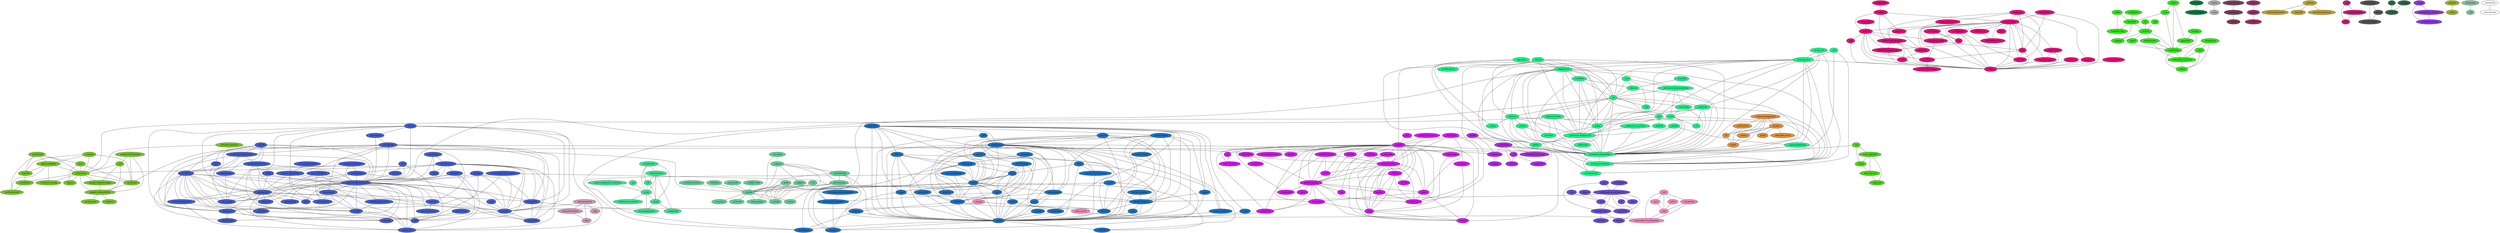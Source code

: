 /* Created by igraph 0.7.1 */
graph {
  0 [
    fillcolor="#71C71C"
    name="_resilience-testing"
    label="_resilience-testing"
    style=filled
    community=11
  ];
  1 [
    fillcolor="#12F684"
    name=_environments
    label=_environments
    style=filled
    community=1
  ];
  2 [
    fillcolor="#25ED09"
    name=_nagios
    label=_nagios
    style=filled
    community=3
  ];
  3 [
    fillcolor="#12F684"
    name="_continuous-delivery"
    label="_continuous-delivery"
    style=filled
    community=1
  ];
  4 [
    fillcolor="#1C71C7"
    name=_permissions
    label=_permissions
    style=filled
    community=2
  ];
  5 [
    fillcolor="#1C71C7"
    name=_composer
    label=_composer
    style=filled
    community=2
  ];
  6 [
    fillcolor="#DA12F5"
    name="_code-coverage"
    label="_code-coverage"
    style=filled
    community=22
  ];
  7 [
    fillcolor="#B425EC"
    name=_tomcat
    label=_tomcat
    style=filled
    community=18
  ];
  8 [
    fillcolor="#425ED0"
    name=_runit
    label=_runit
    style=filled
    community=6
  ];
  9 [
    fillcolor="#097B42"
    name="_vmware-fusion"
    label="_vmware-fusion"
    style=filled
    community=0
  ];
  10 [
    fillcolor="#684BD9"
    name=_linting
    label=_linting
    style=filled
    community=10
  ];
  11 [
    fillcolor="#425ED0"
    name="_aws-iam"
    label="_aws-iam"
    style=filled
    community=6
  ];
  12 [
    fillcolor="#1C71C7"
    name=_scalability
    label=_scalability
    style=filled
    community=2
  ];
  13 [
    fillcolor="#425ED0"
    name=_serverless
    label=_serverless
    style=filled
    community=6
  ];
  14 [
    fillcolor="#425ED0"
    name=_autoscaling
    label=_autoscaling
    style=filled
    community=6
  ];
  15 [
    fillcolor="#ED097A"
    name=_culture
    label=_culture
    style=filled
    community=24
  ];
  16 [
    fillcolor="#097B42"
    name=_vmware
    label=_vmware
    style=filled
    community=0
  ];
  17 [
    fillcolor="#D097B3"
    name=_data
    label=_data
    style=filled
    community=21
  ];
  18 [
    fillcolor="#DA12F5"
    name=_mainframe
    label=_mainframe
    style=filled
    community=22
  ];
  19 [
    fillcolor="#B425EC"
    name=_chatops
    label=_chatops
    style=filled
    community=18
  ];
  20 [
    fillcolor="#ED097A"
    name=_agile
    label=_agile
    style=filled
    community=24
  ];
  21 [
    fillcolor="#684BD9"
    name=_f5
    label=_f5
    style=filled
    community=10
  ];
  22 [
    fillcolor="#AAAAAA"
    name=_etcd
    label=_etcd
    style=filled
    community=17
  ];
  23 [
    fillcolor="#12F684"
    name="_git-hooks"
    label="_git-hooks"
    style=filled
    community=1
  ];
  24 [
    fillcolor="#425ED0"
    name=_security
    label=_security
    style=filled
    community=6
  ];
  25 [
    fillcolor="#7B425E"
    name=_grafana
    label=_grafana
    style=filled
    community=12
  ];
  26 [
    fillcolor="#5ED097"
    name=_testing
    label=_testing
    style=filled
    community=9
  ];
  27 [
    fillcolor="#A12F67"
    name=_virtualenv
    label=_virtualenv
    style=filled
    community=16
  ];
  28 [
    fillcolor="#DA12F5"
    name=_go
    label=_go
    style=filled
    community=22
  ];
  29 [
    fillcolor="#71C71C"
    name="_hashicorp-vault"
    label="_hashicorp-vault"
    style=filled
    community=11
  ];
  30 [
    fillcolor="#12F684"
    name=_risk
    label=_risk
    style=filled
    community=1
  ];
  31 [
    fillcolor="#1C71C7"
    name=_docker
    label=_docker
    style=filled
    community=2
  ];
  32 [
    fillcolor="#684BD9"
    name="_four-eyes"
    label="_four-eyes"
    style=filled
    community=10
  ];
  33 [
    fillcolor="#4BDA12"
    name=_appveyor
    label=_appveyor
    style=filled
    community=7
  ];
  34 [
    fillcolor="#71C71C"
    name=_installation
    label=_installation
    style=filled
    community=11
  ];
  35 [
    fillcolor="#425ED0"
    name="_cloud-init"
    label="_cloud-init"
    style=filled
    community=6
  ];
  36 [
    fillcolor="#71C71C"
    name="_google-apps"
    label="_google-apps"
    style=filled
    community=11
  ];
  37 [
    fillcolor="#25ED09"
    name=_speed
    label=_speed
    style=filled
    community=3
  ];
  38 [
    fillcolor="#12F684"
    name=_android
    label=_android
    style=filled
    community=1
  ];
  39 [
    fillcolor="#684BD9"
    name=_configuration
    label=_configuration
    style=filled
    community=10
  ];
  40 [
    fillcolor="#425ED0"
    name="_amazon-kms"
    label="_amazon-kms"
    style=filled
    community=6
  ];
  41 [
    fillcolor="#DA12F5"
    name=_jenkinsfile
    label=_jenkinsfile
    style=filled
    community=22
  ];
  42 [
    fillcolor="#38E38E"
    name=_complexity
    label=_complexity
    style=filled
    community=5
  ];
  43 [
    fillcolor="#12F684"
    name="_continuous-integration"
    label="_continuous-integration"
    style=filled
    community=1
  ];
  44 [
    fillcolor="#DA12F5"
    name=_codefresh
    label=_codefresh
    style=filled
    community=22
  ];
  45 [
    fillcolor="#E38E38"
    name=_builds
    label=_builds
    style=filled
    community=23
  ];
  46 [
    fillcolor="#425ED0"
    name="_amazon-s3"
    label="_amazon-s3"
    style=filled
    community=6
  ];
  47 [
    fillcolor="#425ED0"
    name=_http
    label=_http
    style=filled
    community=6
  ];
  48 [
    fillcolor="#1C71C7"
    name=_teamcity
    label=_teamcity
    style=filled
    community=2
  ];
  49 [
    fillcolor="#38E38E"
    name="_key-management"
    label="_key-management"
    style=filled
    community=5
  ];
  50 [
    fillcolor="#71C71C"
    name="_jenkins-x"
    label="_jenkins-x"
    style=filled
    community=11
  ];
  51 [
    fillcolor="#E38E38"
    name=_release
    label=_release
    style=filled
    community=23
  ];
  52 [
    fillcolor="#71C71C"
    name=_upgrade
    label=_upgrade
    style=filled
    community=11
  ];
  53 [
    fillcolor="#38E38E"
    name="_platform-as-a-service"
    label="_platform-as-a-service"
    style=filled
    community=5
  ];
  54 [
    fillcolor="#425ED0"
    name="_active-directory"
    label="_active-directory"
    style=filled
    community=6
  ];
  55 [
    fillcolor="#1C71C7"
    name=_dockerhub
    label=_dockerhub
    style=filled
    community=2
  ];
  56 [
    fillcolor="#ED097A"
    name=_practices
    label=_practices
    style=filled
    community=24
  ];
  57 [
    fillcolor="#425ED0"
    name="_amazon-ecs"
    label="_amazon-ecs"
    style=filled
    community=6
  ];
  58 [
    fillcolor="#12F684"
    name=_dotnet
    label=_dotnet
    style=filled
    community=1
  ];
  59 [
    fillcolor="#DA12F5"
    name=_integration
    label=_integration
    style=filled
    community=22
  ];
  60 [
    fillcolor="#BDA12E"
    name="_control-framework"
    label="_control-framework"
    style=filled
    community=19
  ];
  61 [
    fillcolor="#425ED0"
    name=_dns
    label=_dns
    style=filled
    community=6
  ];
  62 [
    fillcolor="#12F684"
    name="_capacity-planning"
    label="_capacity-planning"
    style=filled
    community=1
  ];
  63 [
    fillcolor="#38E38E"
    name=_cloud
    label=_cloud
    style=filled
    community=5
  ];
  64 [
    fillcolor="#C71C71"
    name=_ant
    label=_ant
    style=filled
    community=20
  ];
  65 [
    fillcolor="#5ED097"
    name=_structure
    label=_structure
    style=filled
    community=9
  ];
  66 [
    fillcolor="#1C71C7"
    name=_dtap
    label=_dtap
    style=filled
    community=2
  ];
  67 [
    fillcolor="#1C71C7"
    name="_environment-variables"
    label="_environment-variables"
    style=filled
    community=2
  ];
  68 [
    fillcolor="#1C71C7"
    name=_firewall
    label=_firewall
    style=filled
    community=2
  ];
  69 [
    fillcolor="#F684BC"
    name="_dependency-management"
    label="_dependency-management"
    style=filled
    community=25
  ];
  70 [
    fillcolor="#1C71C7"
    name=_windows
    label=_windows
    style=filled
    community=2
  ];
  71 [
    fillcolor="#1C71C7"
    name="_docker-compose"
    label="_docker-compose"
    style=filled
    community=2
  ];
  72 [
    fillcolor="#B425EC"
    name="_oracle-jdk"
    label="_oracle-jdk"
    style=filled
    community=18
  ];
  73 [
    fillcolor="#38E38E"
    name=_azure
    label=_azure
    style=filled
    community=5
  ];
  74 [
    fillcolor="#12F684"
    name="_continuous-deployment"
    label="_continuous-deployment"
    style=filled
    community=1
  ];
  75 [
    fillcolor="#25ED09"
    name="_network-monitoring"
    label="_network-monitoring"
    style=filled
    community=3
  ];
  76 [
    fillcolor="#71C71C"
    name="_google-cloud-platform"
    label="_google-cloud-platform"
    style=filled
    community=11
  ];
  77 [
    fillcolor="#425ED0"
    name="_post-mortem"
    label="_post-mortem"
    style=filled
    community=6
  ];
  78 [
    fillcolor="#425ED0"
    name="_amazon-ebs"
    label="_amazon-ebs"
    style=filled
    community=6
  ];
  79 [
    fillcolor="#5ED097"
    name=_molecule
    label=_molecule
    style=filled
    community=9
  ];
  80 [
    fillcolor="#12F684"
    name=_circleci
    label=_circleci
    style=filled
    community=1
  ];
  81 [
    fillcolor="#12F684"
    name=_vcs
    label=_vcs
    style=filled
    community=1
  ];
  82 [
    fillcolor="#684BD9"
    name=_capistrano
    label=_capistrano
    style=filled
    community=10
  ];
  83 [
    fillcolor="#425ED0"
    name="_aws-elb"
    label="_aws-elb"
    style=filled
    community=6
  ];
  84 [
    fillcolor="#425ED0"
    name=_encryption
    label=_encryption
    style=filled
    community=6
  ];
  85 [
    fillcolor="#ED097A"
    name=_titus
    label=_titus
    style=filled
    community=24
  ];
  86 [
    fillcolor="#ED097A"
    name="_secret-management"
    label="_secret-management"
    style=filled
    community=24
  ];
  87 [
    fillcolor="#DA12F5"
    name=_maven
    label=_maven
    style=filled
    community=22
  ];
  88 [
    fillcolor="#425ED0"
    name="_distributed-systems"
    label="_distributed-systems"
    style=filled
    community=6
  ];
  89 [
    fillcolor="#555555"
    name="_feature-toggles"
    label="_feature-toggles"
    style=filled
    community=8
  ];
  90 [
    fillcolor="#71C71C"
    name=_databases
    label=_databases
    style=filled
    community=11
  ];
  91 [
    fillcolor="#684BD9"
    name=_chef
    label=_chef
    style=filled
    community=10
  ];
  92 [
    fillcolor="#5ED097"
    name=_centos
    label=_centos
    style=filled
    community=9
  ];
  93 [
    fillcolor="#25ED09"
    name=_monitoring
    label=_monitoring
    style=filled
    community=3
  ];
  94 [
    fillcolor="#2F684B"
    name=_certbot
    label=_certbot
    style=filled
    community=4
  ];
  95 [
    fillcolor="#684BD9"
    name=_nixos
    label=_nixos
    style=filled
    community=10
  ];
  96 [
    fillcolor="#38E38E"
    name=_sla
    label=_sla
    style=filled
    community=5
  ];
  97 [
    fillcolor="#ED097A"
    name="_human-resources"
    label="_human-resources"
    style=filled
    community=24
  ];
  98 [
    fillcolor="#DA12F5"
    name=_sensu
    label=_sensu
    style=filled
    community=22
  ];
  99 [
    fillcolor="#425ED0"
    name="_dns-hosting"
    label="_dns-hosting"
    style=filled
    community=6
  ];
  100 [
    fillcolor="#4BDA12"
    name="_azure-devops"
    label="_azure-devops"
    style=filled
    community=7
  ];
  101 [
    fillcolor="#25ED09"
    name=_performance
    label=_performance
    style=filled
    community=3
  ];
  102 [
    fillcolor="#425ED0"
    name="_aws-vpc"
    label="_aws-vpc"
    style=filled
    community=6
  ];
  103 [
    fillcolor="#1C71C7"
    name=_orchestration
    label=_orchestration
    style=filled
    community=2
  ];
  104 [
    fillcolor="#DA12F5"
    name=_java
    label=_java
    style=filled
    community=22
  ];
  105 [
    fillcolor="#425ED0"
    name=_openstack
    label=_openstack
    style=filled
    community=6
  ];
  106 [
    fillcolor="#5ED097"
    name="_rspec-puppet"
    label="_rspec-puppet"
    style=filled
    community=9
  ];
  107 [
    fillcolor="#25ED09"
    name=_logging
    label=_logging
    style=filled
    community=3
  ];
  108 [
    fillcolor="#5ED097"
    name=_ansible
    label=_ansible
    style=filled
    community=9
  ];
  109 [
    fillcolor="#425ED0"
    name="_amazon-sqs"
    label="_amazon-sqs"
    style=filled
    community=6
  ];
  110 [
    fillcolor="#5ED097"
    name=_provisioning
    label=_provisioning
    style=filled
    community=9
  ];
  111 [
    fillcolor="#555555"
    name=_flask
    label=_flask
    style=filled
    community=8
  ];
  112 [
    fillcolor="#25ED09"
    name=_metrics
    label=_metrics
    style=filled
    community=3
  ];
  113 [
    fillcolor="#B425EC"
    name=_api
    label=_api
    style=filled
    community=18
  ];
  114 [
    fillcolor="#ED097A"
    name=_sysadmin
    label=_sysadmin
    style=filled
    community=24
  ];
  115 [
    fillcolor="#5ED097"
    name=_virtualization
    label=_virtualization
    style=filled
    community=9
  ];
  116 [
    fillcolor="#F684BC"
    name=_jinja
    label=_jinja
    style=filled
    community=25
  ];
  117 [
    fillcolor="#1C71C7"
    name="_disaster-recovery-plans"
    label="_disaster-recovery-plans"
    style=filled
    community=2
  ];
  118 [
    fillcolor="#ED097A"
    name=_documentation
    label=_documentation
    style=filled
    community=24
  ];
  119 [
    fillcolor="#1C71C7"
    name=_registry
    label=_registry
    style=filled
    community=2
  ];
  120 [
    fillcolor="#71C71C"
    name=_ingress
    label=_ingress
    style=filled
    community=11
  ];
  121 [
    fillcolor="#F684BC"
    name="_open-source"
    label="_open-source"
    style=filled
    community=25
  ];
  122 [
    fillcolor="#ED097A"
    name=_transformation
    label=_transformation
    style=filled
    community=24
  ];
  123 [
    fillcolor="#ED097A"
    name=_itil
    label=_itil
    style=filled
    community=24
  ];
  124 [
    fillcolor="#C71C71"
    name=_interoperability
    label=_interoperability
    style=filled
    community=20
  ];
  125 [
    fillcolor="#2F684B"
    name=_ssl
    label=_ssl
    style=filled
    community=4
  ];
  126 [
    fillcolor="#25ED09"
    name=_loadbalancing
    label=_loadbalancing
    style=filled
    community=3
  ];
  127 [
    fillcolor="#25ED09"
    name=_openshift
    label=_openshift
    style=filled
    community=3
  ];
  128 [
    fillcolor="#1C71C7"
    name=_bash
    label=_bash
    style=filled
    community=2
  ];
  129 [
    fillcolor="#DA12F5"
    name=_devsecops
    label=_devsecops
    style=filled
    community=22
  ];
  130 [
    fillcolor="#1C71C7"
    name=_make
    label=_make
    style=filled
    community=2
  ];
  131 [
    fillcolor="#1C71C7"
    name=_alpine
    label=_alpine
    style=filled
    community=2
  ];
  132 [
    fillcolor="#DA12F5"
    name=_nexus
    label=_nexus
    style=filled
    community=22
  ];
  133 [
    fillcolor="#8E38E3"
    name="_terraform-module"
    label="_terraform-module"
    style=filled
    community=14
  ];
  134 [
    fillcolor="#DA12F5"
    name=_subversion
    label=_subversion
    style=filled
    community=22
  ];
  135 [
    fillcolor="#12F684"
    name=_gitlab
    label=_gitlab
    style=filled
    community=1
  ];
  136 [
    fillcolor="#97B425"
    name=_elastic
    label=_elastic
    style=filled
    community=15
  ];
  137 [
    fillcolor="#1C71C7"
    name=_vpn
    label=_vpn
    style=filled
    community=2
  ];
  138 [
    fillcolor="#ED097A"
    name="_snowflake-server"
    label="_snowflake-server"
    style=filled
    community=24
  ];
  139 [
    fillcolor="#ED097A"
    name="_job-role"
    label="_job-role"
    style=filled
    community=24
  ];
  140 [
    fillcolor="#25ED09"
    name=_pagerduty
    label=_pagerduty
    style=filled
    community=3
  ];
  141 [
    fillcolor="#425ED0"
    name="_aws-cloudformation"
    label="_aws-cloudformation"
    style=filled
    community=6
  ];
  142 [
    fillcolor="#ED097A"
    name=_ops
    label=_ops
    style=filled
    community=24
  ];
  143 [
    fillcolor="#D097B3"
    name="_financial-services"
    label="_financial-services"
    style=filled
    community=21
  ];
  144 [
    fillcolor="#DA12F5"
    name="_cost-management"
    label="_cost-management"
    style=filled
    community=22
  ];
  145 [
    fillcolor="#84BDA0"
    name=_tdd
    label=_tdd
    style=filled
    community=13
  ];
  146 [
    fillcolor="#B425EC"
    name="_compatibility-testing"
    label="_compatibility-testing"
    style=filled
    community=18
  ];
  147 [
    fillcolor="#BDA12E"
    name=_checklist
    label=_checklist
    style=filled
    community=19
  ];
  148 [
    fillcolor="#A12F67"
    name=_python
    label=_python
    style=filled
    community=16
  ];
  149 [
    fillcolor="#425ED0"
    name="_amazon-ec2"
    label="_amazon-ec2"
    style=filled
    community=6
  ];
  150 [
    fillcolor="#5ED097"
    name=_puppet
    label=_puppet
    style=filled
    community=9
  ];
  151 [
    fillcolor="#25ED09"
    name=_cacti
    label=_cacti
    style=filled
    community=3
  ];
  152 [
    fillcolor="#38E38E"
    name=_infrastructure
    label=_infrastructure
    style=filled
    community=5
  ];
  153 [
    fillcolor="#DA12F5"
    name=_javascript
    label=_javascript
    style=filled
    community=22
  ];
  154 [
    fillcolor="#25ED09"
    name=_roi
    label=_roi
    style=filled
    community=3
  ];
  155 [
    fillcolor="#BDA12E"
    name="_the-phoenix-project"
    label="_the-phoenix-project"
    style=filled
    community=19
  ];
  156 [
    fillcolor="#71C71C"
    name="_google-compute-engine"
    label="_google-compute-engine"
    style=filled
    community=11
  ];
  157 [
    fillcolor="#5ED097"
    name="_ansible-vault"
    label="_ansible-vault"
    style=filled
    community=9
  ];
  158 [
    fillcolor="#25ED09"
    name=_training
    label=_training
    style=filled
    community=3
  ];
  159 [
    fillcolor="#DA12F5"
    name=_groovy
    label=_groovy
    style=filled
    community=22
  ];
  160 [
    fillcolor="#12F684"
    name=_eclipse
    label=_eclipse
    style=filled
    community=1
  ];
  161 [
    fillcolor="#12F684"
    name="_travis-ci"
    label="_travis-ci"
    style=filled
    community=1
  ];
  162 [
    fillcolor="#1C71C7"
    name=_networking
    label=_networking
    style=filled
    community=2
  ];
  163 [
    fillcolor="#425ED0"
    name="_amazon-web-services"
    label="_amazon-web-services"
    style=filled
    community=6
  ];
  164 [
    fillcolor="#12F684"
    name=_cicd
    label=_cicd
    style=filled
    community=1
  ];
  165 [
    fillcolor="#ED097A"
    name=_patterns
    label=_patterns
    style=filled
    community=24
  ];
  166 [
    fillcolor="#E38E38"
    name=_tfs
    label=_tfs
    style=filled
    community=23
  ];
  167 [
    fillcolor="#B425EC"
    name=_toolchain
    label=_toolchain
    style=filled
    community=18
  ];
  168 [
    fillcolor="#1C71C7"
    name=_powershell
    label=_powershell
    style=filled
    community=2
  ];
  169 [
    fillcolor="#425ED0"
    name=_bluegreen
    label=_bluegreen
    style=filled
    community=6
  ];
  170 [
    fillcolor="#425ED0"
    name=_startup
    label=_startup
    style=filled
    community=6
  ];
  171 [
    fillcolor="#4BDA12"
    name=_nuget
    label=_nuget
    style=filled
    community=7
  ];
  172 [
    fillcolor="#4BDA12"
    name="_azure-pipelines"
    label="_azure-pipelines"
    style=filled
    community=7
  ];
  173 [
    fillcolor="#425ED0"
    name="_role-based-access-control"
    label="_role-based-access-control"
    style=filled
    community=6
  ];
  174 [
    fillcolor="#555555"
    name="_feature-flags"
    label="_feature-flags"
    style=filled
    community=8
  ];
  175 [
    fillcolor="#5ED097"
    name=_vagrant
    label=_vagrant
    style=filled
    community=9
  ];
  176 [
    fillcolor="#684BD9"
    name="_configuration-management"
    label="_configuration-management"
    style=filled
    community=10
  ];
  177 [
    fillcolor="#425ED0"
    name="_amazon-ami"
    label="_amazon-ami"
    style=filled
    community=6
  ];
  178 [
    fillcolor="#1C71C7"
    name=_linux
    label=_linux
    style=filled
    community=2
  ];
  179 [
    fillcolor="#684BD9"
    name=_inspec
    label=_inspec
    style=filled
    community=10
  ];
  180 [
    fillcolor="#71C71C"
    name=_kubernetes
    label=_kubernetes
    style=filled
    community=11
  ];
  181 [
    fillcolor="#1C71C7"
    name=_nginx
    label=_nginx
    style=filled
    community=2
  ];
  182 [
    fillcolor="#1C71C7"
    name=_php
    label=_php
    style=filled
    community=2
  ];
  183 [
    fillcolor="#DA12F5"
    name=_jira
    label=_jira
    style=filled
    community=22
  ];
  184 [
    fillcolor="#1C71C7"
    name=_minikube
    label=_minikube
    style=filled
    community=2
  ];
  185 [
    fillcolor="#E38E38"
    name="_git-lfs"
    label="_git-lfs"
    style=filled
    community=23
  ];
  186 [
    fillcolor="#12F684"
    name="_ansible-galaxy"
    label="_ansible-galaxy"
    style=filled
    community=1
  ];
  187 [
    fillcolor="#DA12F5"
    name="_job-dsl"
    label="_job-dsl"
    style=filled
    community=22
  ];
  188 [
    fillcolor="#25ED09"
    name=_json
    label=_json
    style=filled
    community=3
  ];
  189 [
    fillcolor="#12F684"
    name=_drupal
    label=_drupal
    style=filled
    community=1
  ];
  190 [
    fillcolor="#425ED0"
    name="_load-balance"
    label="_load-balance"
    style=filled
    community=6
  ];
  191 [
    fillcolor="#DA12F5"
    name=_hudson
    label=_hudson
    style=filled
    community=22
  ];
  192 [
    fillcolor="#7B425E"
    name=_prometheus
    label=_prometheus
    style=filled
    community=12
  ];
  193 [
    fillcolor="#1C71C7"
    name="_development-environment"
    label="_development-environment"
    style=filled
    community=2
  ];
  194 [
    fillcolor="#ED097A"
    name="_software-engineering"
    label="_software-engineering"
    style=filled
    community=24
  ];
  195 [
    fillcolor="#84BDA0"
    name=_serverspec
    label=_serverspec
    style=filled
    community=13
  ];
  196 [
    fillcolor="#E38E38"
    name="_bitbucket-server"
    label="_bitbucket-server"
    style=filled
    community=23
  ];
  197 [
    fillcolor="#71C71C"
    name=_helm
    label=_helm
    style=filled
    community=11
  ];
  198 [
    fillcolor="#12F684"
    name=_versioning
    label=_versioning
    style=filled
    community=1
  ];
  199 [
    fillcolor="#425ED0"
    name=_billing
    label=_billing
    style=filled
    community=6
  ];
  200 [
    fillcolor="#DA12F5"
    name="_jenkins-plugins"
    label="_jenkins-plugins"
    style=filled
    community=22
  ];
  201 [
    fillcolor="#ED097A"
    name=_learning
    label=_learning
    style=filled
    community=24
  ];
  202 [
    fillcolor="#1C71C7"
    name="_shell-script"
    label="_shell-script"
    style=filled
    community=2
  ];
  203 [
    fillcolor="#1C71C7"
    name=_redis
    label=_redis
    style=filled
    community=2
  ];
  204 [
    fillcolor="#ED097A"
    name=_sre
    label=_sre
    style=filled
    community=24
  ];
  205 [
    fillcolor="#8E38E3"
    name="_terraform-workspace"
    label="_terraform-workspace"
    style=filled
    community=14
  ];
  206 [
    fillcolor="#ED097A"
    name="_operating-model"
    label="_operating-model"
    style=filled
    community=24
  ];
  207 [
    fillcolor="#F684BC"
    name=_images
    label=_images
    style=filled
    community=25
  ];
  208 [
    fillcolor="#12F684"
    name=_monorepo
    label=_monorepo
    style=filled
    community=1
  ];
  209 [
    fillcolor="#97B425"
    name=_logstash
    label=_logstash
    style=filled
    community=15
  ];
  210 [
    fillcolor="#1C71C7"
    name=_rproxy
    label=_rproxy
    style=filled
    community=2
  ];
  211 [
    fillcolor="#1C71C7"
    name="_docker-machine"
    label="_docker-machine"
    style=filled
    community=2
  ];
  212 [
    fillcolor="#12F684"
    name=_git
    label=_git
    style=filled
    community=1
  ];
  213 [
    fillcolor="#71C71C"
    name="_high-availability"
    label="_high-availability"
    style=filled
    community=11
  ];
  214 [
    fillcolor="#F684BC"
    name=_templating
    label=_templating
    style=filled
    community=25
  ];
  215 [
    fillcolor="#FFFFFF"
    name="_ibm-bluemix"
    label="_ibm-bluemix"
    style=filled
    community=26
  ];
  216 [
    fillcolor="#1C71C7"
    name="_apache-httpd"
    label="_apache-httpd"
    style=filled
    community=2
  ];
  217 [
    fillcolor="#A12F67"
    name=_rundeck
    label=_rundeck
    style=filled
    community=16
  ];
  218 [
    fillcolor="#12F684"
    name="_software-as-a-service"
    label="_software-as-a-service"
    style=filled
    community=1
  ];
  219 [
    fillcolor="#ED097A"
    name="_project-management"
    label="_project-management"
    style=filled
    community=24
  ];
  220 [
    fillcolor="#684BD9"
    name=_scalr
    label=_scalr
    style=filled
    community=10
  ];
  221 [
    fillcolor="#25ED09"
    name=_kafka
    label=_kafka
    style=filled
    community=3
  ];
  222 [
    fillcolor="#425ED0"
    name="_amazon-cloudwatch"
    label="_amazon-cloudwatch"
    style=filled
    community=6
  ];
  223 [
    fillcolor="#DA12F5"
    name=_jenkins2
    label=_jenkins2
    style=filled
    community=22
  ];
  224 [
    fillcolor="#AAAAAA"
    name=_cluster
    label=_cluster
    style=filled
    community=17
  ];
  225 [
    fillcolor="#ED097A"
    name=_methodology
    label=_methodology
    style=filled
    community=24
  ];
  226 [
    fillcolor="#DA12F5"
    name=_slack
    label=_slack
    style=filled
    community=22
  ];
  227 [
    fillcolor="#425ED0"
    name=_storage
    label=_storage
    style=filled
    community=6
  ];
  228 [
    fillcolor="#425ED0"
    name=_terraform
    label=_terraform
    style=filled
    community=6
  ];
  229 [
    fillcolor="#ED097A"
    name=_process
    label=_process
    style=filled
    community=24
  ];
  230 [
    fillcolor="#12F684"
    name=_regression
    label=_regression
    style=filled
    community=1
  ];
  231 [
    fillcolor="#425ED0"
    name=_gocd
    label=_gocd
    style=filled
    community=6
  ];
  232 [
    fillcolor="#5ED097"
    name=_virtualbox
    label=_virtualbox
    style=filled
    community=9
  ];
  233 [
    fillcolor="#5ED097"
    name=_ports
    label=_ports
    style=filled
    community=9
  ];
  234 [
    fillcolor="#F684BC"
    name=_pillar
    label=_pillar
    style=filled
    community=25
  ];
  235 [
    fillcolor="#12F684"
    name=_branch
    label=_branch
    style=filled
    community=1
  ];
  236 [
    fillcolor="#425ED0"
    name=_clair
    label=_clair
    style=filled
    community=6
  ];
  237 [
    fillcolor="#ED097A"
    name=_operations
    label=_operations
    style=filled
    community=24
  ];
  238 [
    fillcolor="#DA12F5"
    name="_jenkins-pipeline"
    label="_jenkins-pipeline"
    style=filled
    community=22
  ];
  239 [
    fillcolor="#DA12F5"
    name=_backup
    label=_backup
    style=filled
    community=22
  ];
  240 [
    fillcolor="#D097B3"
    name=_gdpr
    label=_gdpr
    style=filled
    community=21
  ];
  241 [
    fillcolor="#F684BC"
    name=_yaml
    label=_yaml
    style=filled
    community=25
  ];
  242 [
    fillcolor="#DA12F5"
    name=_bitbucket
    label=_bitbucket
    style=filled
    community=22
  ];
  243 [
    fillcolor="#425ED0"
    name="_immutable-servers"
    label="_immutable-servers"
    style=filled
    community=6
  ];
  244 [
    fillcolor="#ED097A"
    name=_conferences
    label=_conferences
    style=filled
    community=24
  ];
  245 [
    fillcolor="#B425EC"
    name=_automation
    label=_automation
    style=filled
    community=18
  ];
  246 [
    fillcolor="#DA12F5"
    name=_authentication
    label=_authentication
    style=filled
    community=22
  ];
  247 [
    fillcolor="#1C71C7"
    name="_user-namespaces"
    label="_user-namespaces"
    style=filled
    community=2
  ];
  248 [
    fillcolor="#25ED09"
    name=_comparison
    label=_comparison
    style=filled
    community=3
  ];
  249 [
    fillcolor="#684BD9"
    name=_zookeeper
    label=_zookeeper
    style=filled
    community=10
  ];
  250 [
    fillcolor="#BDA12E"
    name=_systems
    label=_systems
    style=filled
    community=19
  ];
  251 [
    fillcolor="#C71C71"
    name=_ivy
    label=_ivy
    style=filled
    community=20
  ];
  252 [
    fillcolor="#12F684"
    name="_software-recommendation"
    label="_software-recommendation"
    style=filled
    community=1
  ];
  253 [
    fillcolor="#25ED09"
    name=_statefulset
    label=_statefulset
    style=filled
    community=3
  ];
  254 [
    fillcolor="#E38E38"
    name=_artifacts
    label=_artifacts
    style=filled
    community=23
  ];
  255 [
    fillcolor="#12F684"
    name=_ios
    label=_ios
    style=filled
    community=1
  ];
  256 [
    fillcolor="#71C71C"
    name=_gcp
    label=_gcp
    style=filled
    community=11
  ];
  257 [
    fillcolor="#5ED097"
    name="_ansible-inventory"
    label="_ansible-inventory"
    style=filled
    community=9
  ];
  258 [
    fillcolor="#425ED0"
    name=_microservices
    label=_microservices
    style=filled
    community=6
  ];
  259 [
    fillcolor="#ED097A"
    name=_informality
    label=_informality
    style=filled
    community=24
  ];
  260 [
    fillcolor="#38E38E"
    name="_azure-webapp-for-containers"
    label="_azure-webapp-for-containers"
    style=filled
    community=5
  ];
  261 [
    fillcolor="#1C71C7"
    name="_docker-in-docker"
    label="_docker-in-docker"
    style=filled
    community=2
  ];
  262 [
    fillcolor="#71C71C"
    name="_google-cloud-storage"
    label="_google-cloud-storage"
    style=filled
    community=11
  ];
  263 [
    fillcolor="#38E38E"
    name=_architecture
    label=_architecture
    style=filled
    community=5
  ];
  264 [
    fillcolor="#425ED0"
    name=_ec2
    label=_ec2
    style=filled
    community=6
  ];
  265 [
    fillcolor="#2F684B"
    name=_gatling
    label=_gatling
    style=filled
    community=4
  ];
  266 [
    fillcolor="#DA12F5"
    name=_bamboo
    label=_bamboo
    style=filled
    community=22
  ];
  267 [
    fillcolor="#1C71C7"
    name="_node.js"
    label="_node.js"
    style=filled
    community=2
  ];
  268 [
    fillcolor="#12F684"
    name=_workflow
    label=_workflow
    style=filled
    community=1
  ];
  269 [
    fillcolor="#4BDA12"
    name=_vso
    label=_vso
    style=filled
    community=7
  ];
  270 [
    fillcolor="#D097B3"
    name="_data-protection"
    label="_data-protection"
    style=filled
    community=21
  ];
  271 [
    fillcolor="#1C71C7"
    name=_cache
    label=_cache
    style=filled
    community=2
  ];
  272 [
    fillcolor="#425ED0"
    name="_spring-boot"
    label="_spring-boot"
    style=filled
    community=6
  ];
  273 [
    fillcolor="#ED097A"
    name="_cattle-vs-pet"
    label="_cattle-vs-pet"
    style=filled
    community=24
  ];
  274 [
    fillcolor="#5ED097"
    name=_rabbitmq
    label=_rabbitmq
    style=filled
    community=9
  ];
  275 [
    fillcolor="#71C71C"
    name=_rancher
    label=_rancher
    style=filled
    community=11
  ];
  276 [
    fillcolor="#1C71C7"
    name=_servers
    label=_servers
    style=filled
    community=2
  ];
  277 [
    fillcolor="#DA12F5"
    name=_selenium
    label=_selenium
    style=filled
    community=22
  ];
  278 [
    fillcolor="#DA12F5"
    name=_jenkins
    label=_jenkins
    style=filled
    community=22
  ];
  279 [
    fillcolor="#71C71C"
    name="_bitbucket-pipelines"
    label="_bitbucket-pipelines"
    style=filled
    community=11
  ];
  280 [
    fillcolor="#DA12F5"
    name=_artifactory
    label=_artifactory
    style=filled
    community=22
  ];
  281 [
    fillcolor="#DA12F5"
    name=_npm
    label=_npm
    style=filled
    community=22
  ];
  282 [
    fillcolor="#12F684"
    name=_deployment
    label=_deployment
    style=filled
    community=1
  ];
  283 [
    fillcolor="#7B425E"
    name="_node-exporter"
    label="_node-exporter"
    style=filled
    community=12
  ];
  284 [
    fillcolor="#1C71C7"
    name=_containers
    label=_containers
    style=filled
    community=2
  ];
  285 [
    fillcolor="#5ED097"
    name=_passwords
    label=_passwords
    style=filled
    community=9
  ];
  286 [
    fillcolor="#1C71C7"
    name=_macos
    label=_macos
    style=filled
    community=2
  ];
  287 [
    fillcolor="#DA12F5"
    name="_jenkins-blueocean"
    label="_jenkins-blueocean"
    style=filled
    community=22
  ];
  288 [
    fillcolor="#E38E38"
    name=_notifications
    label=_notifications
    style=filled
    community=23
  ];
  289 [
    fillcolor="#1C71C7"
    name="_docker-swarm"
    label="_docker-swarm"
    style=filled
    community=2
  ];
  290 [
    fillcolor="#5ED097"
    name=_curl
    label=_curl
    style=filled
    community=9
  ];
  291 [
    fillcolor="#12F684"
    name="_gitlab-ci-runner"
    label="_gitlab-ci-runner"
    style=filled
    community=1
  ];
  292 [
    fillcolor="#12F684"
    name=_repository
    label=_repository
    style=filled
    community=1
  ];
  293 [
    fillcolor="#684BD9"
    name=_casc
    label=_casc
    style=filled
    community=10
  ];
  294 [
    fillcolor="#B425EC"
    name=_gradle
    label=_gradle
    style=filled
    community=18
  ];
  295 [
    fillcolor="#425ED0"
    name="_infrastructure-as-code"
    label="_infrastructure-as-code"
    style=filled
    community=6
  ];
  296 [
    fillcolor="#E38E38"
    name="_release-management"
    label="_release-management"
    style=filled
    community=23
  ];
  297 [
    fillcolor="#425ED0"
    name=_packer
    label=_packer
    style=filled
    community=6
  ];
  298 [
    fillcolor="#12F684"
    name="_build-pipeline"
    label="_build-pipeline"
    style=filled
    community=1
  ];
  299 [
    fillcolor="#25ED09"
    name=_consul
    label=_consul
    style=filled
    community=3
  ];
  300 [
    fillcolor="#1C71C7"
    name=_cassandra
    label=_cassandra
    style=filled
    community=2
  ];
  301 [
    fillcolor="#425ED0"
    name="_amazon-cloudfront"
    label="_amazon-cloudfront"
    style=filled
    community=6
  ];
  302 [
    fillcolor="#12F684"
    name=_github
    label=_github
    style=filled
    community=1
  ];
  303 [
    fillcolor="#425ED0"
    name="_amazon-guardduty"
    label="_amazon-guardduty"
    style=filled
    community=6
  ];
  304 [
    fillcolor="#25ED09"
    name=_kpi
    label=_kpi
    style=filled
    community=3
  ];
  305 [
    fillcolor="#ED097A"
    name=_terminology
    label=_terminology
    style=filled
    community=24
  ];
  306 [
    fillcolor="#425ED0"
    name="_aws-lambda"
    label="_aws-lambda"
    style=filled
    community=6
  ];
  307 [
    fillcolor="#8E38E3"
    name=_mysql
    label=_mysql
    style=filled
    community=14
  ];
  308 [
    fillcolor="#425ED0"
    name="_amazon-rds"
    label="_amazon-rds"
    style=filled
    community=6
  ];
  309 [
    fillcolor="#1C71C7"
    name=_k8s
    label=_k8s
    style=filled
    community=2
  ];
  310 [
    fillcolor="#F684BC"
    name=_salt
    label=_salt
    style=filled
    community=25
  ];
  311 [
    fillcolor="#38E38E"
    name=_sql
    label=_sql
    style=filled
    community=5
  ];
  312 [
    fillcolor="#ED097A"
    name=_analysis
    label=_analysis
    style=filled
    community=24
  ];
  313 [
    fillcolor="#71C71C"
    name=_postgresql
    label=_postgresql
    style=filled
    community=11
  ];
  314 [
    fillcolor="#ED097A"
    name="_team-role"
    label="_team-role"
    style=filled
    community=24
  ];
  315 [
    fillcolor="#1C71C7"
    name=_dockerfile
    label=_dockerfile
    style=filled
    community=2
  ];
  316 [
    fillcolor="#425ED0"
    name="_aws-cli"
    label="_aws-cli"
    style=filled
    community=6
  ];
  317 [
    fillcolor="#12F684"
    name="_circleci-2.0"
    label="_circleci-2.0"
    style=filled
    community=1
  ];
  318 [
    fillcolor="#FFFFFF"
    name=_openwhisk
    label=_openwhisk
    style=filled
    community=26
  ];
  319 [
    fillcolor="#12F684"
    name=_cdn
    label=_cdn
    style=filled
    community=1
  ];
  320 [
    fillcolor="#ED097A"
    name=_sonarqube
    label=_sonarqube
    style=filled
    community=24
  ];
  321 [
    fillcolor="#ED097A"
    name=_business
    label=_business
    style=filled
    community=24
  ];
  322 [
    fillcolor="#425ED0"
    name="_aws-codedeploy"
    label="_aws-codedeploy"
    style=filled
    community=6
  ];
  323 [
    fillcolor="#ED097A"
    name=_organization
    label=_organization
    style=filled
    community=24
  ];
  324 [
    fillcolor="#12F684"
    name=_waterfall
    label=_waterfall
    style=filled
    community=1
  ];
  325 [
    fillcolor="#12F684"
    name=_scm
    label=_scm
    style=filled
    community=1
  ];

  289 -- 103 [
    weight=1
  ];
  181 -- 31 [
    weight=8
  ];
  238 -- 226 [
    weight=1
  ];
  70 -- 48 [
    weight=2
  ];
  219 -- 20 [
    weight=1
  ];
  265 -- 94 [
    weight=1
  ];
  306 -- 43 [
    weight=1
  ];
  108 -- 79 [
    weight=2
  ];
  220 -- 91 [
    weight=1
  ];
  232 -- 108 [
    weight=1
  ];
  284 -- 211 [
    weight=1
  ];
  286 -- 71 [
    weight=1
  ];
  164 -- 81 [
    weight=1
  ];
  117 -- 31 [
    weight=1
  ];
  237 -- 15 [
    weight=1
  ];
  267 -- 71 [
    weight=1
  ];
  316 -- 222 [
    weight=1
  ];
  163 -- 40 [
    weight=1
  ];
  255 -- 43 [
    weight=3
  ];
  152 -- 96 [
    weight=3
  ];
  197 -- 120 [
    weight=1
  ];
  315 -- 4 [
    weight=1
  ];
  314 -- 139 [
    weight=1
  ];
  161 -- 80 [
    weight=1
  ];
  228 -- 11 [
    weight=1
  ];
  252 -- 212 [
    weight=1
  ];
  109 -- 83 [
    weight=1
  ];
  267 -- 181 [
    weight=1
  ];
  306 -- 24 [
    weight=2
  ];
  248 -- 151 [
    weight=1
  ];
  261 -- 31 [
    weight=5
  ];
  163 -- 14 [
    weight=7
  ];
  151 -- 2 [
    weight=1
  ];
  173 -- 11 [
    weight=1
  ];
  276 -- 31 [
    weight=2
  ];
  150 -- 106 [
    weight=1
  ];
  296 -- 166 [
    weight=3
  ];
  314 -- 201 [
    weight=1
  ];
  272 -- 163 [
    weight=3
  ];
  163 -- 46 [
    weight=16
  ];
  229 -- 194 [
    weight=1
  ];
  184 -- 70 [
    weight=2
  ];
  213 -- 180 [
    weight=2
  ];
  291 -- 43 [
    weight=3
  ];
  204 -- 114 [
    weight=1
  ];
  301 -- 163 [
    weight=3
  ];
  233 -- 26 [
    weight=1
  ];
  297 -- 163 [
    weight=2
  ];
  176 -- 10 [
    weight=1
  ];
  156 -- 76 [
    weight=5
  ];
  182 -- 67 [
    weight=1
  ];
  96 -- 73 [
    weight=1
  ];
  213 -- 0 [
    weight=1
  ];
  197 -- 180 [
    weight=8
  ];
  84 -- 13 [
    weight=1
  ];
  225 -- 206 [
    weight=1
  ];
  176 -- 71 [
    weight=1
  ];
  305 -- 139 [
    weight=2
  ];
  312 -- 229 [
    weight=1
  ];
  291 -- 74 [
    weight=2
  ];
  159 -- 104 [
    weight=1
  ];
  278 -- 277 [
    weight=3
  ];
  202 -- 178 [
    weight=2
  ];
  169 -- 47 [
    weight=1
  ];
  141 -- 46 [
    weight=1
  ];
  202 -- 67 [
    weight=2
  ];
  317 -- 298 [
    weight=1
  ];
  243 -- 83 [
    weight=1
  ];
  282 -- 255 [
    weight=1
  ];
  278 -- 87 [
    weight=7
  ];
  93 -- 75 [
    weight=4
  ];
  39 -- 32 [
    weight=3
  ];
  228 -- 46 [
    weight=1
  ];
  238 -- 41 [
    weight=18
  ];
  313 -- 197 [
    weight=1
  ];
  213 -- 52 [
    weight=1
  ];
  322 -- 102 [
    weight=1
  ];
  48 -- 4 [
    weight=1
  ];
  245 -- 146 [
    weight=1
  ];
  231 -- 149 [
    weight=1
  ];
  43 -- 1 [
    weight=1
  ];
  302 -- 212 [
    weight=8
  ];
  193 -- 67 [
    weight=1
  ];
  150 -- 26 [
    weight=1
  ];
  200 -- 18 [
    weight=1
  ];
  298 -- 208 [
    weight=1
  ];
  230 -- 43 [
    weight=1
  ];
  216 -- 68 [
    weight=1
  ];
  268 -- 212 [
    weight=3
  ];
  52 -- 34 [
    weight=1
  ];
  178 -- 108 [
    weight=7
  ];
  263 -- 73 [
    weight=2
  ];
  176 -- 21 [
    weight=1
  ];
  293 -- 176 [
    weight=2
  ];
  258 -- 84 [
    weight=3
  ];
  323 -- 15 [
    weight=1
  ];
  206 -- 114 [
    weight=1
  ];
  189 -- 43 [
    weight=1
  ];
  55 -- 31 [
    weight=4
  ];
  310 -- 214 [
    weight=1
  ];
  310 -- 116 [
    weight=6
  ];
  297 -- 177 [
    weight=1
  ];
  110 -- 26 [
    weight=3
  ];
  323 -- 204 [
    weight=1
  ];
  161 -- 3 [
    weight=1
  ];
  282 -- 163 [
    weight=3
  ];
  149 -- 83 [
    weight=1
  ];
  99 -- 61 [
    weight=1
  ];
  295 -- 163 [
    weight=6
  ];
  34 -- 29 [
    weight=1
  ];
  297 -- 295 [
    weight=1
  ];
  305 -- 273 [
    weight=1
  ];
  298 -- 58 [
    weight=1
  ];
  315 -- 31 [
    weight=34
  ];
  264 -- 61 [
    weight=1
  ];
  242 -- 200 [
    weight=3
  ];
  306 -- 163 [
    weight=9
  ];
  229 -- 142 [
    weight=1
  ];
  269 -- 43 [
    weight=1
  ];
  163 -- 35 [
    weight=1
  ];
  306 -- 13 [
    weight=5
  ];
  235 -- 212 [
    weight=3
  ];
  278 -- 43 [
    weight=40
  ];
  74 -- 3 [
    weight=12
  ];
  280 -- 87 [
    weight=3
  ];
  255 -- 218 [
    weight=1
  ];
  284 -- 117 [
    weight=1
  ];
  116 -- 69 [
    weight=1
  ];
  180 -- 0 [
    weight=1
  ];
  291 -- 180 [
    weight=3
  ];
  306 -- 109 [
    weight=2
  ];
  200 -- 183 [
    weight=2
  ];
  212 -- 161 [
    weight=1
  ];
  154 -- 112 [
    weight=1
  ];
  237 -- 206 [
    weight=1
  ];
  313 -- 213 [
    weight=1
  ];
  275 -- 213 [
    weight=1
  ];
  284 -- 162 [
    weight=2
  ];
  192 -- 25 [
    weight=2
  ];
  228 -- 141 [
    weight=1
  ];
  162 -- 70 [
    weight=1
  ];
  158 -- 93 [
    weight=1
  ];
  316 -- 149 [
    weight=6
  ];
  178 -- 168 [
    weight=2
  ];
  208 -- 43 [
    weight=3
  ];
  228 -- 83 [
    weight=1
  ];
  157 -- 108 [
    weight=3
  ];
  148 -- 27 [
    weight=4
  ];
  169 -- 57 [
    weight=1
  ];
  31 -- 5 [
    weight=3
  ];
  322 -- 149 [
    weight=1
  ];
  321 -- 15 [
    weight=1
  ];
  300 -- 31 [
    weight=1
  ];
  325 -- 212 [
    weight=4
  ];
  282 -- 135 [
    weight=2
  ];
  139 -- 15 [
    weight=2
  ];
  178 -- 4 [
    weight=2
  ];
  174 -- 111 [
    weight=1
  ];
  280 -- 238 [
    weight=1
  ];
  267 -- 202 [
    weight=1
  ];
  58 -- 43 [
    weight=3
  ];
  275 -- 52 [
    weight=1
  ];
  39 -- 10 [
    weight=1
  ];
  280 -- 278 [
    weight=3
  ];
  108 -- 65 [
    weight=1
  ];
  245 -- 72 [
    weight=1
  ];
  127 -- 107 [
    weight=2
  ];
  171 -- 100 [
    weight=1
  ];
  181 -- 71 [
    weight=3
  ];
  190 -- 149 [
    weight=3
  ];
  278 -- 159 [
    weight=7
  ];
  168 -- 31 [
    weight=1
  ];
  278 -- 129 [
    weight=2
  ];
  288 -- 166 [
    weight=1
  ];
  306 -- 90 [
    weight=1
  ];
  172 -- 100 [
    weight=6
  ];
  306 -- 84 [
    weight=1
  ];
  251 -- 64 [
    weight=1
  ];
  268 -- 135 [
    weight=1
  ];
  107 -- 93 [
    weight=3
  ];
  307 -- 205 [
    weight=1
  ];
  200 -- 41 [
    weight=6
  ];
  174 -- 89 [
    weight=3
  ];
  129 -- 59 [
    weight=1
  ];
  76 -- 36 [
    weight=1
  ];
  175 -- 150 [
    weight=1
  ];
  284 -- 12 [
    weight=1
  ];
  199 -- 163 [
    weight=1
  ];
  163 -- 83 [
    weight=5
  ];
  263 -- 63 [
    weight=2
  ];
  302 -- 161 [
    weight=4
  ];
  175 -- 108 [
    weight=9
  ];
  206 -- 204 [
    weight=2
  ];
  278 -- 98 [
    weight=1
  ];
  286 -- 70 [
    weight=1
  ];
  263 -- 152 [
    weight=2
  ];
  212 -- 208 [
    weight=2
  ];
  238 -- 223 [
    weight=5
  ];
  208 -- 81 [
    weight=1
  ];
  232 -- 175 [
    weight=5
  ];
  299 -- 93 [
    weight=1
  ];
  306 -- 295 [
    weight=1
  ];
  315 -- 271 [
    weight=1
  ];
  194 -- 15 [
    weight=2
  ];
  258 -- 61 [
    weight=1
  ];
  137 -- 31 [
    weight=1
  ];
  282 -- 268 [
    weight=2
  ];
  212 -- 43 [
    weight=7
  ];
  308 -- 163 [
    weight=4
  ];
  109 -- 77 [
    weight=1
  ];
  264 -- 170 [
    weight=1
  ];
  305 -- 85 [
    weight=1
  ];
  115 -- 26 [
    weight=1
  ];
  298 -- 282 [
    weight=3
  ];
  163 -- 141 [
    weight=7
  ];
  181 -- 5 [
    weight=1
  ];
  178 -- 12 [
    weight=1
  ];
  135 -- 74 [
    weight=6
  ];
  112 -- 93 [
    weight=2
  ];
  296 -- 51 [
    weight=6
  ];
  90 -- 76 [
    weight=1
  ];
  289 -- 71 [
    weight=7
  ];
  149 -- 14 [
    weight=3
  ];
  278 -- 144 [
    weight=1
  ];
  314 -- 97 [
    weight=1
  ];
  273 -- 138 [
    weight=1
  ];
  258 -- 190 [
    weight=1
  ];
  246 -- 238 [
    weight=1
  ];
  224 -- 22 [
    weight=1
  ];
  105 -- 61 [
    weight=1
  ];
  168 -- 70 [
    weight=3
  ];
  132 -- 41 [
    weight=1
  ];
  43 -- 3 [
    weight=21
  ];
  112 -- 101 [
    weight=2
  ];
  305 -- 165 [
    weight=2
  ];
  200 -- 98 [
    weight=1
  ];
  51 -- 45 [
    weight=2
  ];
  75 -- 2 [
    weight=1
  ];
  210 -- 31 [
    weight=1
  ];
  219 -- 56 [
    weight=1
  ];
  251 -- 124 [
    weight=1
  ];
  48 -- 31 [
    weight=2
  ];
  324 -- 235 [
    weight=1
  ];
  295 -- 228 [
    weight=6
  ];
  295 -- 14 [
    weight=1
  ];
  218 -- 43 [
    weight=1
  ];
  178 -- 162 [
    weight=3
  ];
  223 -- 159 [
    weight=1
  ];
  128 -- 67 [
    weight=1
  ];
  324 -- 43 [
    weight=1
  ];
  295 -- 243 [
    weight=1
  ];
  73 -- 63 [
    weight=3
  ];
  305 -- 15 [
    weight=8
  ];
  109 -- 88 [
    weight=1
  ];
  228 -- 163 [
    weight=20
  ];
  315 -- 162 [
    weight=1
  ];
  163 -- 11 [
    weight=4
  ];
  268 -- 74 [
    weight=2
  ];
  163 -- 102 [
    weight=3
  ];
  278 -- 187 [
    weight=3
  ];
  235 -- 43 [
    weight=1
  ];
  310 -- 69 [
    weight=2
  ];
  114 -- 86 [
    weight=1
  ];
  319 -- 1 [
    weight=1
  ];
  115 -- 108 [
    weight=1
  ];
  280 -- 41 [
    weight=1
  ];
  125 -- 94 [
    weight=3
  ];
  229 -- 219 [
    weight=2
  ];
  278 -- 239 [
    weight=3
  ];
  219 -- 15 [
    weight=3
  ];
  277 -- 238 [
    weight=1
  ];
  175 -- 26 [
    weight=1
  ];
  80 -- 43 [
    weight=1
  ];
  308 -- 306 [
    weight=1
  ];
  212 -- 92 [
    weight=1
  ];
  252 -- 43 [
    weight=1
  ];
  267 -- 31 [
    weight=4
  ];
  210 -- 181 [
    weight=1
  ];
  316 -- 163 [
    weight=9
  ];
  305 -- 56 [
    weight=2
  ];
  190 -- 14 [
    weight=2
  ];
  76 -- 50 [
    weight=1
  ];
  118 -- 15 [
    weight=1
  ];
  102 -- 54 [
    weight=1
  ];
  108 -- 26 [
    weight=4
  ];
  149 -- 78 [
    weight=2
  ];
  143 -- 17 [
    weight=1
  ];
  163 -- 149 [
    weight=27
  ];
  269 -- 171 [
    weight=1
  ];
  203 -- 117 [
    weight=1
  ];
  284 -- 276 [
    weight=3
  ];
  212 -- 23 [
    weight=4
  ];
  258 -- 180 [
    weight=4
  ];
  239 -- 200 [
    weight=1
  ];
  96 -- 63 [
    weight=2
  ];
  203 -- 182 [
    weight=1
  ];
  270 -- 17 [
    weight=2
  ];
  270 -- 24 [
    weight=1
  ];
  208 -- 74 [
    weight=1
  ];
  170 -- 163 [
    weight=1
  ];
  127 -- 112 [
    weight=1
  ];
  305 -- 229 [
    weight=1
  ];
  278 -- 183 [
    weight=3
  ];
  122 -- 15 [
    weight=2
  ];
  282 -- 252 [
    weight=1
  ];
  205 -- 133 [
    weight=2
  ];
  287 -- 238 [
    weight=1
  ];
  291 -- 135 [
    weight=10
  ];
  167 -- 19 [
    weight=2
  ];
  91 -- 82 [
    weight=1
  ];
  175 -- 110 [
    weight=2
  ];
  255 -- 38 [
    weight=2
  ];
  67 -- 5 [
    weight=1
  ];
  152 -- 63 [
    weight=2
  ];
  278 -- 191 [
    weight=3
  ];
  204 -- 139 [
    weight=1
  ];
  250 -- 155 [
    weight=2
  ];
  128 -- 70 [
    weight=1
  ];
  297 -- 243 [
    weight=1
  ];
  141 -- 57 [
    weight=1
  ];
  238 -- 104 [
    weight=1
  ];
  268 -- 43 [
    weight=1
  ];
  132 -- 87 [
    weight=2
  ];
  244 -- 122 [
    weight=1
  ];
  305 -- 122 [
    weight=1
  ];
  222 -- 77 [
    weight=1
  ];
  221 -- 127 [
    weight=1
  ];
  70 -- 68 [
    weight=1
  ];
  279 -- 180 [
    weight=1
  ];
  74 -- 58 [
    weight=2
  ];
  216 -- 128 [
    weight=1
  ];
  221 -- 126 [
    weight=1
  ];
  296 -- 45 [
    weight=3
  ];
  278 -- 200 [
    weight=59
  ];
  225 -- 15 [
    weight=6
  ];
  248 -- 2 [
    weight=1
  ];
  315 -- 55 [
    weight=1
  ];
  320 -- 312 [
    weight=1
  ];
  161 -- 160 [
    weight=1
  ];
  84 -- 24 [
    weight=7
  ];
  24 -- 13 [
    weight=1
  ];
  46 -- 40 [
    weight=1
  ];
  314 -- 219 [
    weight=1
  ];
  301 -- 149 [
    weight=1
  ];
  254 -- 51 [
    weight=2
  ];
  100 -- 33 [
    weight=1
  ];
  173 -- 24 [
    weight=1
  ];
  298 -- 135 [
    weight=1
  ];
  311 -- 73 [
    weight=1
  ];
  217 -- 148 [
    weight=1
  ];
  128 -- 31 [
    weight=4
  ];
  279 -- 242 [
    weight=1
  ];
  149 -- 11 [
    weight=2
  ];
  238 -- 200 [
    weight=18
  ];
  200 -- 87 [
    weight=1
  ];
  212 -- 135 [
    weight=9
  ];
  228 -- 24 [
    weight=2
  ];
  267 -- 178 [
    weight=1
  ];
  302 -- 74 [
    weight=2
  ];
  203 -- 5 [
    weight=1
  ];
  305 -- 123 [
    weight=1
  ];
  258 -- 57 [
    weight=4
  ];
  208 -- 135 [
    weight=1
  ];
  298 -- 41 [
    weight=2
  ];
  182 -- 5 [
    weight=4
  ];
  149 -- 102 [
    weight=1
  ];
  313 -- 180 [
    weight=1
  ];
  258 -- 169 [
    weight=1
  ];
  257 -- 108 [
    weight=4
  ];
  260 -- 73 [
    weight=1
  ];
  295 -- 46 [
    weight=2
  ];
  305 -- 244 [
    weight=1
  ];
  286 -- 284 [
    weight=1
  ];
  274 -- 108 [
    weight=1
  ];
  254 -- 45 [
    weight=1
  ];
  202 -- 182 [
    weight=2
  ];
  247 -- 31 [
    weight=2
  ];
  104 -- 87 [
    weight=4
  ];
  242 -- 44 [
    weight=1
  ];
  269 -- 172 [
    weight=1
  ];
  182 -- 181 [
    weight=2
  ];
  213 -- 29 [
    weight=1
  ];
  292 -- 282 [
    weight=1
  ];
  180 -- 120 [
    weight=4
  ];
  310 -- 234 [
    weight=1
  ];
  231 -- 228 [
    weight=1
  ];
  298 -- 15 [
    weight=1
  ];
  152 -- 42 [
    weight=1
  ];
  169 -- 163 [
    weight=2
  ];
  315 -- 131 [
    weight=1
  ];
  182 -- 31 [
    weight=8
  ];
  266 -- 200 [
    weight=1
  ];
  212 -- 30 [
    weight=1
  ];
  121 -- 69 [
    weight=2
  ];
  131 -- 71 [
    weight=1
  ];
  161 -- 58 [
    weight=1
  ];
  264 -- 163 [
    weight=2
  ];
  202 -- 5 [
    weight=1
  ];
  243 -- 228 [
    weight=3
  ];
  305 -- 225 [
    weight=1
  ];
  56 -- 20 [
    weight=1
  ];
  73 -- 49 [
    weight=2
  ];
  149 -- 47 [
    weight=1
  ];
  319 -- 298 [
    weight=1
  ];
  244 -- 15 [
    weight=1
  ];
  297 -- 228 [
    weight=6
  ];
  62 -- 3 [
    weight=1
  ];
  115 -- 110 [
    weight=3
  ];
  97 -- 15 [
    weight=1
  ];
  180 -- 34 [
    weight=1
  ];
  162 -- 71 [
    weight=4
  ];
  83 -- 57 [
    weight=1
  ];
  218 -- 74 [
    weight=1
  ];
  180 -- 90 [
    weight=2
  ];
  296 -- 254 [
    weight=2
  ];
  289 -- 178 [
    weight=2
  ];
  278 -- 242 [
    weight=12
  ];
  129 -- 104 [
    weight=1
  ];
  305 -- 204 [
    weight=2
  ];
  216 -- 182 [
    weight=2
  ];
  315 -- 71 [
    weight=8
  ];
  325 -- 30 [
    weight=1
  ];
  216 -- 31 [
    weight=3
  ];
  207 -- 121 [
    weight=1
  ];
  109 -- 46 [
    weight=1
  ];
  315 -- 181 [
    weight=2
  ];
  24 -- 11 [
    weight=1
  ];
  272 -- 258 [
    weight=1
  ];
  166 -- 45 [
    weight=1
  ];
  312 -- 165 [
    weight=1
  ];
  312 -- 219 [
    weight=1
  ];
  46 -- 11 [
    weight=1
  ];
  296 -- 288 [
    weight=1
  ];
  275 -- 90 [
    weight=1
  ];
  246 -- 59 [
    weight=1
  ];
  277 -- 87 [
    weight=2
  ];
  300 -- 202 [
    weight=1
  ];
  223 -- 41 [
    weight=3
  ];
  225 -- 139 [
    weight=1
  ];
  284 -- 167 [
    weight=1
  ];
  268 -- 235 [
    weight=1
  ];
  256 -- 156 [
    weight=1
  ];
  204 -- 15 [
    weight=1
  ];
  127 -- 126 [
    weight=2
  ];
  153 -- 104 [
    weight=1
  ];
  284 -- 137 [
    weight=1
  ];
  159 -- 41 [
    weight=2
  ];
  299 -- 140 [
    weight=1
  ];
  292 -- 212 [
    weight=2
  ];
  284 -- 184 [
    weight=1
  ];
  228 -- 35 [
    weight=2
  ];
  284 -- 31 [
    weight=43
  ];
  189 -- 62 [
    weight=1
  ];
  163 -- 54 [
    weight=1
  ];
  45 -- 43 [
    weight=4
  ];
  163 -- 77 [
    weight=1
  ];
  132 -- 129 [
    weight=1
  ];
  175 -- 115 [
    weight=2
  ];
  317 -- 43 [
    weight=2
  ];
  163 -- 57 [
    weight=11
  ];
  306 -- 102 [
    weight=2
  ];
  200 -- 159 [
    weight=1
  ];
  211 -- 31 [
    weight=3
  ];
  278 -- 132 [
    weight=4
  ];
  28 -- 6 [
    weight=1
  ];
  276 -- 178 [
    weight=2
  ];
  278 -- 223 [
    weight=6
  ];
  238 -- 87 [
    weight=1
  ];
  306 -- 222 [
    weight=1
  ];
  131 -- 31 [
    weight=3
  ];
  282 -- 23 [
    weight=1
  ];
  63 -- 49 [
    weight=1
  ];
  258 -- 163 [
    weight=7
  ];
  253 -- 127 [
    weight=1
  ];
  112 -- 37 [
    weight=1
  ];
  282 -- 212 [
    weight=8
  ];
  290 -- 108 [
    weight=1
  ];
  135 -- 3 [
    weight=2
  ];
  188 -- 93 [
    weight=1
  ];
  103 -- 31 [
    weight=3
  ];
  110 -- 108 [
    weight=5
  ];
  289 -- 68 [
    weight=1
  ];
  198 -- 43 [
    weight=1
  ];
  180 -- 156 [
    weight=5
  ];
  71 -- 66 [
    weight=1
  ];
  276 -- 70 [
    weight=2
  ];
  108 -- 106 [
    weight=1
  ];
  277 -- 104 [
    weight=2
  ];
  142 -- 15 [
    weight=1
  ];
  315 -- 289 [
    weight=1
  ];
  229 -- 114 [
    weight=1
  ];
  285 -- 108 [
    weight=2
  ];
  102 -- 24 [
    weight=1
  ];
  294 -- 167 [
    weight=1
  ];
  20 -- 15 [
    weight=2
  ];
  62 -- 43 [
    weight=2
  ];
  250 -- 147 [
    weight=1
  ];
  140 -- 93 [
    weight=4
  ];
  151 -- 75 [
    weight=1
  ];
  176 -- 39 [
    weight=5
  ];
  16 -- 9 [
    weight=2
  ];
  169 -- 61 [
    weight=1
  ];
  71 -- 68 [
    weight=1
  ];
  282 -- 1 [
    weight=2
  ];
  252 -- 198 [
    weight=1
  ];
  88 -- 83 [
    weight=1
  ];
  322 -- 163 [
    weight=2
  ];
  259 -- 229 [
    weight=1
  ];
  323 -- 305 [
    weight=1
  ];
  189 -- 74 [
    weight=2
  ];
  222 -- 163 [
    weight=7
  ];
  258 -- 13 [
    weight=1
  ];
  197 -- 90 [
    weight=1
  ];
  149 -- 57 [
    weight=5
  ];
  252 -- 164 [
    weight=1
  ];
  284 -- 103 [
    weight=4
  ];
  316 -- 46 [
    weight=2
  ];
  200 -- 129 [
    weight=2
  ];
  309 -- 284 [
    weight=1
  ];
  91 -- 39 [
    weight=1
  ];
  254 -- 196 [
    weight=1
  ];
  63 -- 42 [
    weight=1
  ];
  3 -- 1 [
    weight=2
  ];
  282 -- 58 [
    weight=3
  ];
  281 -- 278 [
    weight=1
  ];
  173 -- 31 [
    weight=1
  ];
  298 -- 74 [
    weight=2
  ];
  113 -- 7 [
    weight=1
  ];
  302 -- 43 [
    weight=5
  ];
  289 -- 31 [
    weight=24
  ];
  299 -- 188 [
    weight=1
  ];
  227 -- 46 [
    weight=2
  ];
  325 -- 252 [
    weight=1
  ];
  152 -- 73 [
    weight=1
  ];
  124 -- 64 [
    weight=1
  ];
  270 -- 240 [
    weight=1
  ];
  297 -- 108 [
    weight=6
  ];
  135 -- 43 [
    weight=15
  ];
  135 -- 23 [
    weight=1
  ];
  294 -- 245 [
    weight=1
  ];
  242 -- 238 [
    weight=2
  ];
  317 -- 208 [
    weight=1
  ];
  303 -- 222 [
    weight=1
  ];
  262 -- 76 [
    weight=3
  ];
  199 -- 149 [
    weight=2
  ];
  254 -- 166 [
    weight=1
  ];
  243 -- 77 [
    weight=1
  ];
  282 -- 161 [
    weight=1
  ];
  266 -- 238 [
    weight=2
  ];
  284 -- 70 [
    weight=5
  ];
  164 -- 3 [
    weight=1
  ];
  208 -- 3 [
    weight=1
  ];
  256 -- 180 [
    weight=1
  ];
  301 -- 190 [
    weight=1
  ];
  101 -- 93 [
    weight=1
  ];
  283 -- 192 [
    weight=1
  ];
  276 -- 68 [
    weight=1
  ];
  278 -- 59 [
    weight=1
  ];
  179 -- 91 [
    weight=2
  ];
  245 -- 167 [
    weight=3
  ];
  149 -- 35 [
    weight=1
  ];
  278 -- 41 [
    weight=24
  ];
  297 -- 231 [
    weight=1
  ];
  314 -- 305 [
    weight=1
  ];
  289 -- 70 [
    weight=2
  ];
  246 -- 200 [
    weight=1
  ];
  246 -- 226 [
    weight=1
  ];
  209 -- 136 [
    weight=4
  ];
  31 -- 12 [
    weight=2
  ];
  115 -- 31 [
    weight=3
  ];
  316 -- 84 [
    weight=1
  ];
  227 -- 163 [
    weight=1
  ];
  178 -- 128 [
    weight=1
  ];
  306 -- 46 [
    weight=3
  ];
  83 -- 61 [
    weight=1
  ];
  298 -- 3 [
    weight=2
  ];
  245 -- 7 [
    weight=1
  ];
  233 -- 108 [
    weight=3
  ];
  278 -- 18 [
    weight=2
  ];
  200 -- 59 [
    weight=1
  ];
  228 -- 105 [
    weight=1
  ];
  314 -- 204 [
    weight=1
  ];
  298 -- 43 [
    weight=8
  ];
  70 -- 31 [
    weight=24
  ];
  173 -- 163 [
    weight=1
  ];
  112 -- 107 [
    weight=2
  ];
  293 -- 39 [
    weight=1
  ];
  214 -- 116 [
    weight=2
  ];
  319 -- 43 [
    weight=1
  ];
  93 -- 2 [
    weight=2
  ];
  71 -- 31 [
    weight=59
  ];
  289 -- 210 [
    weight=1
  ];
  267 -- 168 [
    weight=1
  ];
  278 -- 238 [
    weight=71
  ];
  165 -- 56 [
    weight=2
  ];
  302 -- 160 [
    weight=1
  ];
  182 -- 128 [
    weight=2
  ];
  59 -- 31 [
    weight=2
  ];
  201 -- 15 [
    weight=2
  ];
  256 -- 76 [
    weight=3
  ];
  162 -- 137 [
    weight=2
  ];
  202 -- 70 [
    weight=2
  ];
  178 -- 130 [
    weight=1
  ];
  325 -- 235 [
    weight=1
  ];
  210 -- 68 [
    weight=1
  ];
  307 -- 133 [
    weight=1
  ];
  74 -- 43 [
    weight=22
  ];
  252 -- 135 [
    weight=1
  ];
  302 -- 278 [
    weight=10
  ];
  203 -- 31 [
    weight=3
  ];
  212 -- 164 [
    weight=2
  ];
  134 -- 104 [
    weight=1
  ];
  228 -- 149 [
    weight=7
  ];
  238 -- 132 [
    weight=1
  ];
  177 -- 14 [
    weight=1
  ];
  163 -- 61 [
    weight=4
  ];
  178 -- 31 [
    weight=19
  ];
  249 -- 176 [
    weight=1
  ];
  207 -- 24 [
    weight=1
  ];
  195 -- 145 [
    weight=1
  ];
  236 -- 24 [
    weight=3
  ];
  119 -- 31 [
    weight=5
  ];
  304 -- 112 [
    weight=1
  ];
  255 -- 74 [
    weight=1
  ];
  225 -- 123 [
    weight=1
  ];
  182 -- 178 [
    weight=1
  ];
  284 -- 178 [
    weight=7
  ];
  223 -- 200 [
    weight=2
  ];
  113 -- 72 [
    weight=1
  ];
  237 -- 123 [
    weight=1
  ];
  101 -- 75 [
    weight=1
  ];
  241 -- 116 [
    weight=3
  ];
  202 -- 128 [
    weight=2
  ];
  287 -- 278 [
    weight=1
  ];
  278 -- 134 [
    weight=3
  ];
  302 -- 186 [
    weight=1
  ];
  245 -- 43 [
    weight=8
  ];
  284 -- 203 [
    weight=1
  ];
  222 -- 109 [
    weight=3
  ];
  317 -- 3 [
    weight=1
  ];
  284 -- 71 [
    weight=2
  ];
  305 -- 138 [
    weight=1
  ];
  223 -- 187 [
    weight=1
  ];
  258 -- 24 [
    weight=3
  ];
  163 -- 88 [
    weight=2
  ];
  149 -- 84 [
    weight=3
  ];
  282 -- 74 [
    weight=8
  ];
  216 -- 178 [
    weight=1
  ];
  88 -- 13 [
    weight=1
  ];
  316 -- 24 [
    weight=1
  ];
  229 -- 20 [
    weight=2
  ];
  316 -- 308 [
    weight=1
  ];
  315 -- 284 [
    weight=4
  ];
  80 -- 23 [
    weight=1
  ];
  297 -- 149 [
    weight=1
  ];
  172 -- 171 [
    weight=1
  ];
  84 -- 49 [
    weight=1
  ];
  302 -- 282 [
    weight=1
  ];
  66 -- 31 [
    weight=1
  ];
  298 -- 62 [
    weight=1
  ];
  161 -- 74 [
    weight=3
  ];
  247 -- 178 [
    weight=1
  ];
  292 -- 43 [
    weight=1
  ];
  272 -- 8 [
    weight=1
  ];
  275 -- 180 [
    weight=4
  ];
  278 -- 6 [
    weight=2
  ];
  229 -- 206 [
    weight=1
  ];
  223 -- 104 [
    weight=1
  ];
  322 -- 83 [
    weight=1
  ];
  149 -- 46 [
    weight=1
  ];
  302 -- 135 [
    weight=3
  ];
  150 -- 108 [
    weight=6
  ];
  161 -- 43 [
    weight=4
  ];
  276 -- 216 [
    weight=1
  ];
  163 -- 13 [
    weight=4
  ];
  263 -- 96 [
    weight=2
  ];
  258 -- 149 [
    weight=1
  ];
  312 -- 305 [
    weight=1
  ];
  227 -- 24 [
    weight=1
  ];
  261 -- 71 [
    weight=1
  ];
  31 -- 4 [
    weight=3
  ];
  214 -- 69 [
    weight=1
  ];
  278 -- 104 [
    weight=7
  ];
  176 -- 95 [
    weight=1
  ];
  162 -- 31 [
    weight=19
  ];
  289 -- 131 [
    weight=1
  ];
  243 -- 163 [
    weight=2
  ];
  278 -- 266 [
    weight=5
  ];
  305 -- 219 [
    weight=1
  ];
  190 -- 163 [
    weight=8
  ];
  292 -- 58 [
    weight=1
  ];
  111 -- 89 [
    weight=1
  ];
  164 -- 43 [
    weight=1
  ];
  309 -- 31 [
    weight=1
  ];
  226 -- 200 [
    weight=2
  ];
  316 -- 57 [
    weight=1
  ];
  280 -- 132 [
    weight=2
  ];
  315 -- 211 [
    weight=1
  ];
  108 -- 92 [
    weight=2
  ];
  245 -- 113 [
    weight=3
  ];
  282 -- 43 [
    weight=6
  ];
  68 -- 31 [
    weight=2
  ];
  290 -- 26 [
    weight=1
  ];
  180 -- 76 [
    weight=7
  ];
  172 -- 33 [
    weight=1
  ];
  130 -- 31 [
    weight=1
  ];
  248 -- 75 [
    weight=1
  ];
  212 -- 74 [
    weight=4
  ];
  318 -- 215 [
    weight=1
  ];
  158 -- 140 [
    weight=1
  ];
  130 -- 55 [
    weight=1
  ];
  262 -- 256 [
    weight=2
  ];
  315 -- 267 [
    weight=1
  ];
  270 -- 143 [
    weight=1
  ];
  298 -- 255 [
    weight=1
  ];
  305 -- 237 [
    weight=1
  ];
  278 -- 153 [
    weight=1
  ];
  212 -- 198 [
    weight=1
  ];
  188 -- 127 [
    weight=1
  ];
  313 -- 29 [
    weight=1
  ];
  163 -- 24 [
    weight=9
  ];
  286 -- 261 [
    weight=1
  ];
  254 -- 185 [
    weight=1
  ];
  190 -- 24 [
    weight=1
  ];
  176 -- 82 [
    weight=1
  ];
  228 -- 40 [
    weight=1
  ];
  238 -- 159 [
    weight=8
  ];
  219 -- 194 [
    weight=1
  ];
  278 -- 226 [
    weight=4
  ];
  228 -- 14 [
    weight=1
  ];
  200 -- 132 [
    weight=2
  ];
  164 -- 135 [
    weight=4
  ];
  250 -- 60 [
    weight=1
  ];
  198 -- 164 [
    weight=1
  ];
  61 -- 57 [
    weight=1
  ];
  315 -- 178 [
    weight=1
  ];
  282 -- 3 [
    weight=2
  ];
  163 -- 78 [
    weight=1
  ];
  163 -- 109 [
    weight=5
  ];
  286 -- 178 [
    weight=1
  ];
  286 -- 31 [
    weight=3
  ];
  222 -- 149 [
    weight=3
  ];
  163 -- 84 [
    weight=4
  ];
  225 -- 194 [
    weight=1
  ];
  278 -- 28 [
    weight=1
  ];
  149 -- 141 [
    weight=1
  ];
  262 -- 90 [
    weight=1
  ];
  316 -- 14 [
    weight=1
  ];
  229 -- 15 [
    weight=2
  ];
  289 -- 162 [
    weight=3
  ];
  228 -- 61 [
    weight=1
  ];
  222 -- 57 [
    weight=1
  ];
  234 -- 116 [
    weight=1
  ];
  176 -- 91 [
    weight=5
  ];
  208 -- 164 [
    weight=1
  ];
  73 -- 53 [
    weight=1
  ];
  227 -- 84 [
    weight=1
  ];
  289 -- 284 [
    weight=4
  ];
  313 -- 52 [
    weight=2
  ];
  178 -- 70 [
    weight=6
  ];
  177 -- 163 [
    weight=2
  ];
  271 -- 31 [
    weight=2
  ];
  278 -- 246 [
    weight=2
  ];
  247 -- 4 [
    weight=2
  ];
  305 -- 206 [
    weight=1
  ];
  310 -- 241 [
    weight=4
  ];
  258 -- 8 [
    weight=1
  ];
}
